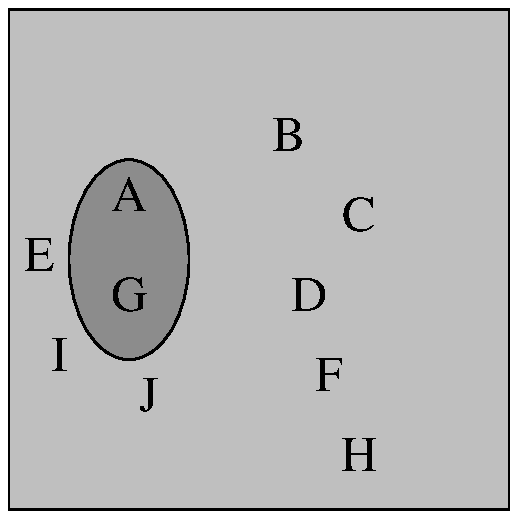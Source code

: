 .po 0.15i
.PS
.ps +8
{A: box width 2.5 height 2.5 fill .25}
{move right 0.3
ellipse height 1.0 width .6 fill .45
}
{
  move right 0.6 
  move up .3
"A"
  move left .45
  move down .3
"E"
  move right .45 
  move down .2
"G"
  move left .35
  move down .3
"I"
  move right .45 
  move down .2
"J"
}
move right 1.0
{
  move right .4
  move up .6
"B"
  move right .35
  move down .4
"C"
  move left .25
  move down .4
"D"
  move right .1
  move down .4
"F"
  move right .15
  move down .4
"H"
}

.PE

